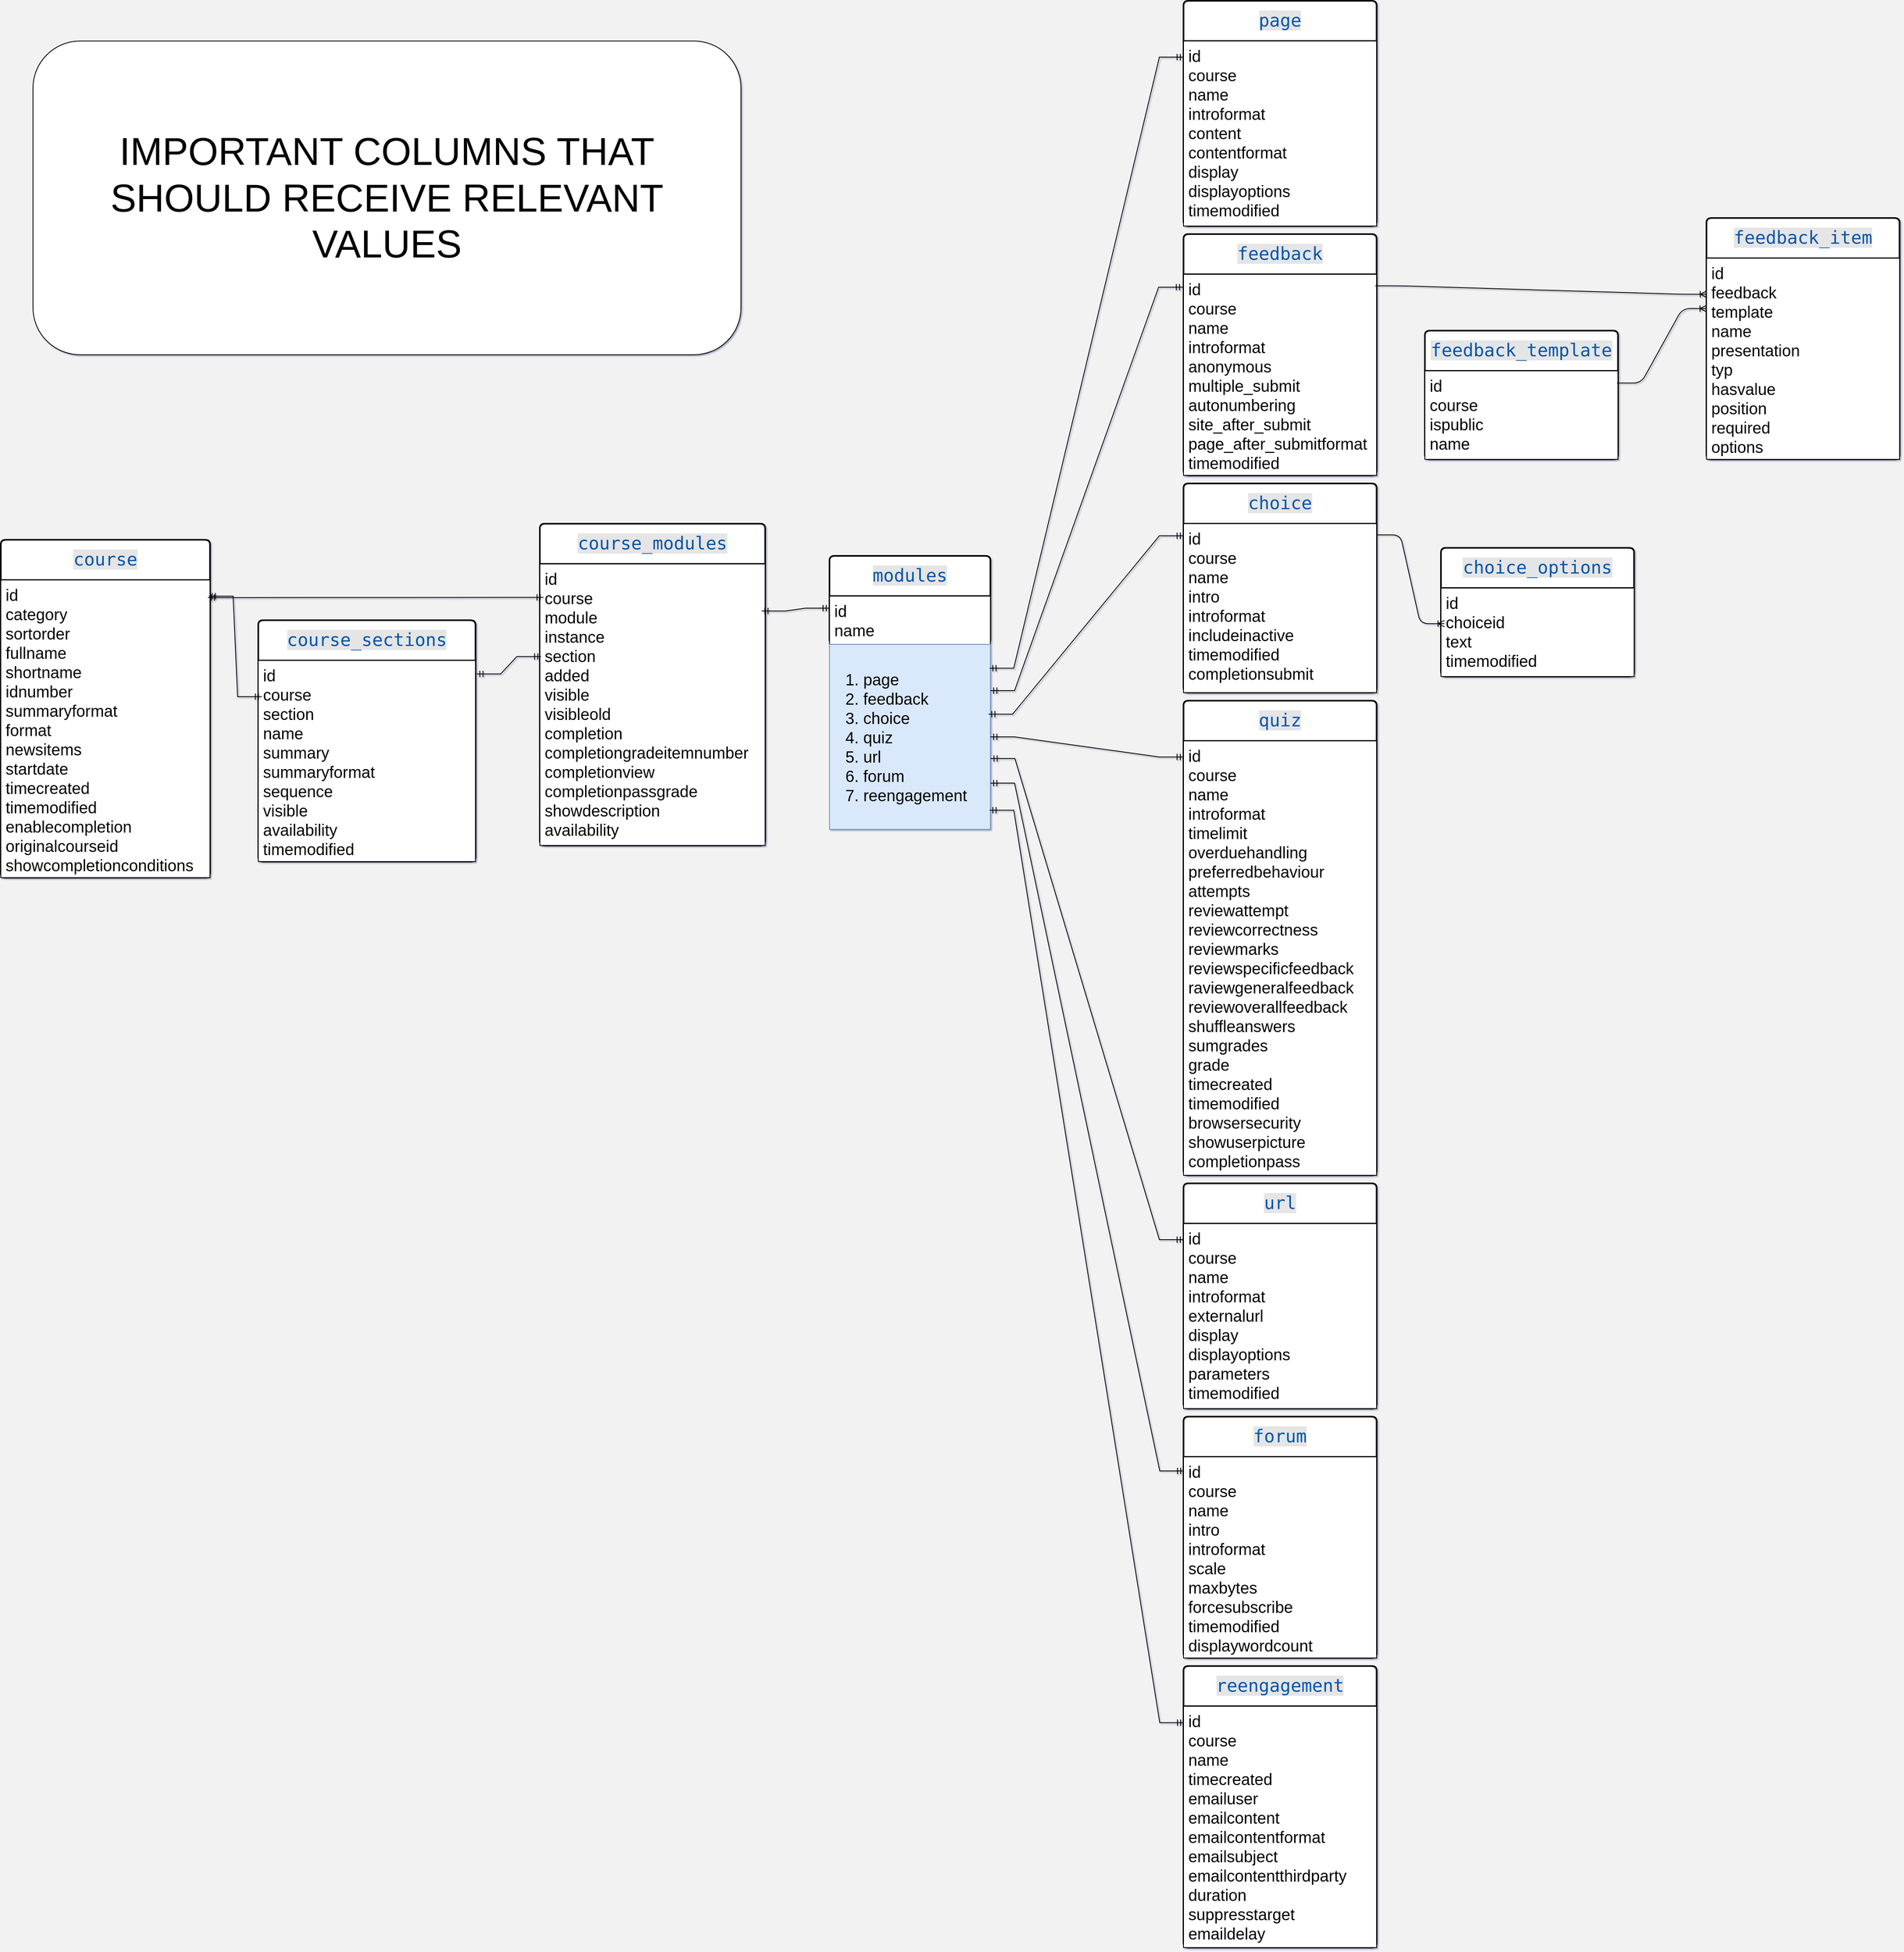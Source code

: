 <mxfile>
    <diagram name="Página-1" id="pwffkeNjvcXLnG-cJtHJ">
        <mxGraphModel dx="6385" dy="2895" grid="1" gridSize="10" guides="1" tooltips="1" connect="1" arrows="1" fold="1" page="1" pageScale="1" pageWidth="1920" pageHeight="1200" background="light-dark(#f2f2f2, #313131)" math="0" shadow="1">
            <root>
                <mxCell id="0"/>
                <mxCell id="1" parent="0"/>
                <mxCell id="7yvUDdmi210qswCJpNzK-16" value="&lt;span style=&quot;color: rgb(0, 85, 170); font-family: monospace; text-align: left; background-color: rgb(229, 229, 229);&quot;&gt;&lt;font&gt;course&lt;/font&gt;&lt;/span&gt;" style="swimlane;childLayout=stackLayout;horizontal=1;startSize=50;horizontalStack=0;rounded=1;fontSize=22;fontStyle=0;strokeWidth=2;resizeParent=0;resizeLast=1;shadow=0;dashed=0;align=center;arcSize=4;whiteSpace=wrap;html=1;" parent="1" vertex="1">
                    <mxGeometry x="50" y="700" width="260" height="420" as="geometry"/>
                </mxCell>
                <mxCell id="7yvUDdmi210qswCJpNzK-17" value="id&lt;div&gt;&lt;div&gt;category&lt;/div&gt;&lt;div&gt;&lt;span style=&quot;background-color: initial;&quot;&gt;sortorder&lt;/span&gt;&lt;/div&gt;&lt;div&gt;fullname&lt;/div&gt;&lt;div&gt;shortname&lt;/div&gt;&lt;div&gt;idnumber&lt;/div&gt;&lt;div&gt;summaryformat&lt;/div&gt;&lt;div&gt;format&lt;/div&gt;&lt;div&gt;newsitems&lt;/div&gt;&lt;div&gt;startdate&lt;/div&gt;&lt;div&gt;timecreated&lt;/div&gt;&lt;div&gt;timemodified&lt;/div&gt;&lt;div&gt;enablecompletion&amp;nbsp;&lt;/div&gt;&lt;div&gt;originalcourseid&lt;/div&gt;&lt;div&gt;showcompletionconditions&lt;/div&gt;&lt;/div&gt;" style="align=left;spacingLeft=4;fontSize=20;verticalAlign=top;resizable=0;rotatable=0;part=1;html=1;strokeWidth=1;" parent="7yvUDdmi210qswCJpNzK-16" vertex="1">
                    <mxGeometry y="50" width="260" height="370" as="geometry"/>
                </mxCell>
                <mxCell id="7yvUDdmi210qswCJpNzK-18" value="&lt;span style=&quot;color: rgb(0, 85, 170); font-family: monospace; text-align: left; background-color: rgb(229, 229, 229);&quot;&gt;&lt;font&gt;course_modules&lt;/font&gt;&lt;/span&gt;" style="swimlane;childLayout=stackLayout;horizontal=1;startSize=50;horizontalStack=0;rounded=1;fontSize=22;fontStyle=0;strokeWidth=2;resizeParent=0;resizeLast=1;shadow=0;dashed=0;align=center;arcSize=4;whiteSpace=wrap;html=1;" parent="1" vertex="1">
                    <mxGeometry x="720" y="680" width="280" height="400" as="geometry"/>
                </mxCell>
                <mxCell id="7yvUDdmi210qswCJpNzK-19" value="id&lt;div&gt;course&lt;/div&gt;&lt;div&gt;module&lt;/div&gt;&lt;div&gt;instance&lt;/div&gt;&lt;div&gt;section&lt;/div&gt;&lt;div&gt;added&lt;/div&gt;&lt;div&gt;visible&lt;/div&gt;&lt;div&gt;visibleold&lt;/div&gt;&lt;div&gt;completion&lt;/div&gt;&lt;div&gt;completiongradeitemnumber&lt;/div&gt;&lt;div&gt;completionview&lt;/div&gt;&lt;div&gt;completionpassgrade&lt;/div&gt;&lt;div&gt;showdescription&lt;/div&gt;&lt;div&gt;availability&lt;/div&gt;" style="align=left;spacingLeft=4;fontSize=20;verticalAlign=top;resizable=0;rotatable=0;part=1;html=1;strokeWidth=1;" parent="7yvUDdmi210qswCJpNzK-18" vertex="1">
                    <mxGeometry y="50" width="280" height="350" as="geometry"/>
                </mxCell>
                <mxCell id="7yvUDdmi210qswCJpNzK-20" value="&lt;span style=&quot;color: rgb(0, 85, 170); font-family: monospace; text-align: left; background-color: rgb(229, 229, 229);&quot;&gt;&lt;font&gt;course_sections&lt;/font&gt;&lt;/span&gt;" style="swimlane;childLayout=stackLayout;horizontal=1;startSize=50;horizontalStack=0;rounded=1;fontSize=22;fontStyle=0;strokeWidth=2;resizeParent=0;resizeLast=1;shadow=0;dashed=0;align=center;arcSize=4;whiteSpace=wrap;html=1;" parent="1" vertex="1">
                    <mxGeometry x="370" y="800" width="270" height="300" as="geometry"/>
                </mxCell>
                <mxCell id="7yvUDdmi210qswCJpNzK-21" value="id&lt;div&gt;course&lt;/div&gt;&lt;div&gt;section&lt;/div&gt;&lt;div&gt;name&lt;/div&gt;&lt;div&gt;summary&lt;/div&gt;&lt;div&gt;summaryformat&lt;/div&gt;&lt;div&gt;sequence&lt;/div&gt;&lt;div&gt;visible&lt;/div&gt;&lt;div&gt;availability&lt;/div&gt;&lt;div&gt;timemodified&lt;/div&gt;" style="align=left;spacingLeft=4;fontSize=20;verticalAlign=top;resizable=0;rotatable=0;part=1;html=1;strokeWidth=1;" parent="7yvUDdmi210qswCJpNzK-20" vertex="1">
                    <mxGeometry y="50" width="270" height="250" as="geometry"/>
                </mxCell>
                <mxCell id="7yvUDdmi210qswCJpNzK-22" value="&lt;span style=&quot;color: rgb(0, 85, 170); font-family: monospace; text-align: left; background-color: rgb(229, 229, 229);&quot;&gt;&lt;font&gt;modules&lt;/font&gt;&lt;/span&gt;" style="swimlane;childLayout=stackLayout;horizontal=1;startSize=50;horizontalStack=0;rounded=1;fontSize=22;fontStyle=0;strokeWidth=2;resizeParent=0;resizeLast=1;shadow=0;dashed=0;align=center;arcSize=4;whiteSpace=wrap;html=1;" parent="1" vertex="1">
                    <mxGeometry x="1080" y="720" width="200" height="110" as="geometry"/>
                </mxCell>
                <mxCell id="7yvUDdmi210qswCJpNzK-23" value="id&lt;div&gt;name&lt;/div&gt;" style="align=left;spacingLeft=4;fontSize=20;verticalAlign=top;resizable=0;rotatable=0;part=1;html=1;strokeWidth=1;" parent="7yvUDdmi210qswCJpNzK-22" vertex="1">
                    <mxGeometry y="50" width="200" height="60" as="geometry"/>
                </mxCell>
                <mxCell id="7yvUDdmi210qswCJpNzK-25" value="&lt;ol&gt;&lt;li&gt;&lt;span style=&quot;background-color: transparent; color: light-dark(rgb(0, 0, 0), rgb(255, 255, 255));&quot;&gt;page&lt;/span&gt;&lt;/li&gt;&lt;li&gt;feedback&lt;/li&gt;&lt;li&gt;choice&lt;/li&gt;&lt;li&gt;quiz&lt;/li&gt;&lt;li&gt;url&lt;/li&gt;&lt;li&gt;&lt;span style=&quot;background-color: transparent; color: light-dark(rgb(0, 0, 0), rgb(255, 255, 255));&quot;&gt;forum&lt;/span&gt;&lt;/li&gt;&lt;li&gt;reengagement&lt;/li&gt;&lt;/ol&gt;" style="text;html=1;align=left;verticalAlign=middle;whiteSpace=wrap;rounded=0;fontSize=20;fillColor=#dae8fc;strokeColor=#6c8ebf;glass=0;shadow=0;gradientColor=none;" parent="1" vertex="1">
                    <mxGeometry x="1080" y="830" width="200" height="230" as="geometry"/>
                </mxCell>
                <mxCell id="7yvUDdmi210qswCJpNzK-26" value="&lt;span style=&quot;color: rgb(0, 85, 170); font-family: monospace; text-align: left; background-color: rgb(229, 229, 229);&quot;&gt;&lt;font&gt;reengagement&lt;/font&gt;&lt;/span&gt;" style="swimlane;childLayout=stackLayout;horizontal=1;startSize=50;horizontalStack=0;rounded=1;fontSize=22;fontStyle=0;strokeWidth=2;resizeParent=0;resizeLast=1;shadow=0;dashed=0;align=center;arcSize=4;whiteSpace=wrap;html=1;" parent="1" vertex="1">
                    <mxGeometry x="1520" y="2100" width="240" height="350" as="geometry"/>
                </mxCell>
                <mxCell id="7yvUDdmi210qswCJpNzK-27" value="id&lt;div&gt;course&lt;/div&gt;&lt;div&gt;name&lt;/div&gt;&lt;div&gt;timecreated&lt;/div&gt;&lt;div&gt;emailuser&lt;/div&gt;&lt;div&gt;emailcontent&lt;/div&gt;&lt;div&gt;emailcontentformat&lt;/div&gt;&lt;div&gt;emailsubject&lt;/div&gt;&lt;div&gt;emailcontentthirdparty&lt;/div&gt;&lt;div&gt;duration&lt;/div&gt;&lt;div&gt;suppresstarget&lt;/div&gt;&lt;div&gt;emaildelay&lt;/div&gt;" style="align=left;spacingLeft=4;fontSize=20;verticalAlign=top;resizable=0;rotatable=0;part=1;html=1;strokeWidth=1;" parent="7yvUDdmi210qswCJpNzK-26" vertex="1">
                    <mxGeometry y="50" width="240" height="300" as="geometry"/>
                </mxCell>
                <mxCell id="13C-WLvi4TpFE8Ketc-c-3" value="&lt;span style=&quot;color: rgb(0, 85, 170); font-family: monospace; text-align: left; background-color: rgb(229, 229, 229);&quot;&gt;&lt;font&gt;forum&lt;/font&gt;&lt;/span&gt;" style="swimlane;childLayout=stackLayout;horizontal=1;startSize=50;horizontalStack=0;rounded=1;fontSize=22;fontStyle=0;strokeWidth=2;resizeParent=0;resizeLast=1;shadow=0;dashed=0;align=center;arcSize=4;whiteSpace=wrap;html=1;" parent="1" vertex="1">
                    <mxGeometry x="1520" y="1790" width="240" height="300" as="geometry"/>
                </mxCell>
                <mxCell id="13C-WLvi4TpFE8Ketc-c-4" value="id&lt;div&gt;course&lt;/div&gt;&lt;div&gt;name&lt;/div&gt;&lt;div&gt;intro&lt;/div&gt;&lt;div&gt;introformat&lt;/div&gt;&lt;div&gt;scale&lt;/div&gt;&lt;div&gt;maxbytes&lt;/div&gt;&lt;div&gt;forcesubscribe&lt;/div&gt;&lt;div&gt;timemodified&lt;/div&gt;&lt;div&gt;displaywordcount&lt;/div&gt;" style="align=left;spacingLeft=4;fontSize=20;verticalAlign=top;resizable=0;rotatable=0;part=1;html=1;strokeWidth=1;" parent="13C-WLvi4TpFE8Ketc-c-3" vertex="1">
                    <mxGeometry y="50" width="240" height="250" as="geometry"/>
                </mxCell>
                <mxCell id="13C-WLvi4TpFE8Ketc-c-7" value="" style="edgeStyle=entityRelationEdgeStyle;fontSize=12;html=1;endArrow=ERmandOne;startArrow=ERmandOne;rounded=0;exitX=0.995;exitY=0.896;exitDx=0;exitDy=0;exitPerimeter=0;entryX=0.002;entryY=0.068;entryDx=0;entryDy=0;entryPerimeter=0;" parent="1" source="7yvUDdmi210qswCJpNzK-25" target="7yvUDdmi210qswCJpNzK-27" edge="1">
                    <mxGeometry width="100" height="100" relative="1" as="geometry">
                        <mxPoint x="230.0" y="2070" as="sourcePoint"/>
                        <mxPoint x="380.12" y="2789.99" as="targetPoint"/>
                    </mxGeometry>
                </mxCell>
                <mxCell id="13C-WLvi4TpFE8Ketc-c-8" value="" style="edgeStyle=entityRelationEdgeStyle;fontSize=12;html=1;endArrow=ERmandOne;startArrow=ERmandOne;rounded=0;exitX=1;exitY=0.75;exitDx=0;exitDy=0;entryX=0.002;entryY=0.07;entryDx=0;entryDy=0;entryPerimeter=0;" parent="1" source="7yvUDdmi210qswCJpNzK-25" target="13C-WLvi4TpFE8Ketc-c-4" edge="1">
                    <mxGeometry width="100" height="100" relative="1" as="geometry">
                        <mxPoint x="310.0" y="1980.0" as="sourcePoint"/>
                        <mxPoint x="554.0" y="2390.05" as="targetPoint"/>
                        <Array as="points">
                            <mxPoint x="1633.6" y="1212.2"/>
                            <mxPoint x="1653.6" y="1222.2"/>
                        </Array>
                    </mxGeometry>
                </mxCell>
                <mxCell id="13C-WLvi4TpFE8Ketc-c-9" value="" style="edgeStyle=entityRelationEdgeStyle;fontSize=12;html=1;endArrow=ERmandOne;startArrow=ERmandOne;rounded=0;exitX=0.984;exitY=0.167;exitDx=0;exitDy=0;exitPerimeter=0;entryX=0;entryY=0.25;entryDx=0;entryDy=0;" parent="1" source="7yvUDdmi210qswCJpNzK-19" target="7yvUDdmi210qswCJpNzK-23" edge="1">
                    <mxGeometry width="100" height="100" relative="1" as="geometry">
                        <mxPoint x="1510" y="1040" as="sourcePoint"/>
                        <mxPoint x="1610" y="940" as="targetPoint"/>
                    </mxGeometry>
                </mxCell>
                <mxCell id="13C-WLvi4TpFE8Ketc-c-10" value="&lt;span style=&quot;color: rgb(0, 85, 170); font-family: monospace; text-align: left; background-color: rgb(229, 229, 229);&quot;&gt;&lt;font&gt;url&lt;/font&gt;&lt;/span&gt;" style="swimlane;childLayout=stackLayout;horizontal=1;startSize=50;horizontalStack=0;rounded=1;fontSize=22;fontStyle=0;strokeWidth=2;resizeParent=0;resizeLast=1;shadow=0;dashed=0;align=center;arcSize=4;whiteSpace=wrap;html=1;" parent="1" vertex="1">
                    <mxGeometry x="1520" y="1500" width="240" height="280" as="geometry"/>
                </mxCell>
                <mxCell id="13C-WLvi4TpFE8Ketc-c-11" value="id&lt;div&gt;course&lt;/div&gt;&lt;div&gt;name&lt;/div&gt;&lt;div&gt;introformat&lt;/div&gt;&lt;div&gt;externalurl&lt;/div&gt;&lt;div&gt;display&lt;/div&gt;&lt;div&gt;displayoptions&lt;/div&gt;&lt;div&gt;parameters&lt;/div&gt;&lt;div&gt;timemodified&lt;/div&gt;" style="align=left;spacingLeft=4;fontSize=20;verticalAlign=top;resizable=0;rotatable=0;part=1;html=1;strokeWidth=1;" parent="13C-WLvi4TpFE8Ketc-c-10" vertex="1">
                    <mxGeometry y="50" width="240" height="230" as="geometry"/>
                </mxCell>
                <mxCell id="13C-WLvi4TpFE8Ketc-c-12" value="" style="edgeStyle=entityRelationEdgeStyle;fontSize=12;html=1;endArrow=ERmandOne;startArrow=ERmandOne;rounded=0;exitX=1.002;exitY=0.617;exitDx=0;exitDy=0;exitPerimeter=0;entryX=0;entryY=0.25;entryDx=0;entryDy=0;" parent="1" source="7yvUDdmi210qswCJpNzK-25" target="13C-WLvi4TpFE8Ketc-c-10" edge="1">
                    <mxGeometry width="100" height="100" relative="1" as="geometry">
                        <mxPoint x="1080" y="1480" as="sourcePoint"/>
                        <mxPoint x="1180" y="1380" as="targetPoint"/>
                        <Array as="points">
                            <mxPoint x="1170" y="1450"/>
                            <mxPoint x="1220" y="1480"/>
                            <mxPoint x="1170" y="1410"/>
                            <mxPoint x="1530" y="850"/>
                            <mxPoint x="1320" y="1220"/>
                            <mxPoint x="1290" y="1270"/>
                        </Array>
                    </mxGeometry>
                </mxCell>
                <mxCell id="13C-WLvi4TpFE8Ketc-c-13" value="&lt;span style=&quot;color: rgb(0, 85, 170); font-family: monospace; text-align: left; background-color: rgb(229, 229, 229);&quot;&gt;&lt;font&gt;quiz&lt;/font&gt;&lt;/span&gt;" style="swimlane;childLayout=stackLayout;horizontal=1;startSize=50;horizontalStack=0;rounded=1;fontSize=22;fontStyle=0;strokeWidth=2;resizeParent=0;resizeLast=1;shadow=0;dashed=0;align=center;arcSize=4;whiteSpace=wrap;html=1;" parent="1" vertex="1">
                    <mxGeometry x="1520" y="900" width="240" height="590" as="geometry"/>
                </mxCell>
                <mxCell id="13C-WLvi4TpFE8Ketc-c-14" value="id&lt;div&gt;course&lt;/div&gt;&lt;div&gt;name&lt;/div&gt;&lt;div&gt;introformat&lt;/div&gt;&lt;div&gt;timelimit&lt;/div&gt;&lt;div&gt;overduehandling&lt;/div&gt;&lt;div&gt;preferredbehaviour&lt;/div&gt;&lt;div&gt;attempts&lt;/div&gt;&lt;div&gt;reviewattempt&lt;/div&gt;&lt;div&gt;reviewcorrectness&lt;/div&gt;&lt;div&gt;reviewmarks&lt;/div&gt;&lt;div&gt;reviewspecificfeedback&lt;/div&gt;&lt;div&gt;raviewgeneralfeedback&lt;/div&gt;&lt;div&gt;reviewoverallfeedback&lt;/div&gt;&lt;div&gt;shuffleanswers&lt;/div&gt;&lt;div&gt;sumgrades&lt;/div&gt;&lt;div&gt;grade&lt;/div&gt;&lt;div&gt;timecreated&lt;/div&gt;&lt;div&gt;timemodified&lt;/div&gt;&lt;div&gt;browsersecurity&lt;/div&gt;&lt;div&gt;showuserpicture&lt;/div&gt;&lt;div&gt;completionpass&lt;/div&gt;" style="align=left;spacingLeft=4;fontSize=20;verticalAlign=top;resizable=0;rotatable=0;part=1;html=1;strokeWidth=1;" parent="13C-WLvi4TpFE8Ketc-c-13" vertex="1">
                    <mxGeometry y="50" width="240" height="540" as="geometry"/>
                </mxCell>
                <mxCell id="13C-WLvi4TpFE8Ketc-c-15" value="" style="edgeStyle=entityRelationEdgeStyle;fontSize=12;html=1;endArrow=ERmandOne;startArrow=ERmandOne;rounded=0;exitX=1;exitY=0.5;exitDx=0;exitDy=0;entryX=0;entryY=0.037;entryDx=0;entryDy=0;entryPerimeter=0;" parent="1" source="7yvUDdmi210qswCJpNzK-25" target="13C-WLvi4TpFE8Ketc-c-14" edge="1">
                    <mxGeometry width="100" height="100" relative="1" as="geometry">
                        <mxPoint x="350" y="1810" as="sourcePoint"/>
                        <mxPoint x="450" y="1710" as="targetPoint"/>
                    </mxGeometry>
                </mxCell>
                <mxCell id="13C-WLvi4TpFE8Ketc-c-16" value="&lt;span style=&quot;color: rgb(0, 85, 170); font-family: monospace; text-align: left; background-color: rgb(229, 229, 229);&quot;&gt;&lt;font&gt;choice&lt;/font&gt;&lt;/span&gt;" style="swimlane;childLayout=stackLayout;horizontal=1;startSize=50;horizontalStack=0;rounded=1;fontSize=22;fontStyle=0;strokeWidth=2;resizeParent=0;resizeLast=1;shadow=0;dashed=0;align=center;arcSize=4;whiteSpace=wrap;html=1;" parent="1" vertex="1">
                    <mxGeometry x="1520" y="630" width="240" height="260" as="geometry"/>
                </mxCell>
                <mxCell id="13C-WLvi4TpFE8Ketc-c-17" value="id&lt;div&gt;course&lt;/div&gt;&lt;div&gt;name&lt;/div&gt;&lt;div&gt;intro&lt;/div&gt;&lt;div&gt;introformat&lt;/div&gt;&lt;div&gt;includeinactive&lt;/div&gt;&lt;div&gt;timemodified&lt;/div&gt;&lt;div&gt;completionsubmit&lt;/div&gt;" style="align=left;spacingLeft=4;fontSize=20;verticalAlign=top;resizable=0;rotatable=0;part=1;html=1;strokeWidth=1;" parent="13C-WLvi4TpFE8Ketc-c-16" vertex="1">
                    <mxGeometry y="50" width="240" height="210" as="geometry"/>
                </mxCell>
                <mxCell id="13C-WLvi4TpFE8Ketc-c-18" value="" style="edgeStyle=entityRelationEdgeStyle;fontSize=12;html=1;endArrow=ERmandOne;startArrow=ERmandOne;rounded=0;exitX=0.988;exitY=0.377;exitDx=0;exitDy=0;exitPerimeter=0;entryX=0;entryY=0.25;entryDx=0;entryDy=0;" parent="1" source="7yvUDdmi210qswCJpNzK-25" target="13C-WLvi4TpFE8Ketc-c-16" edge="1">
                    <mxGeometry width="100" height="100" relative="1" as="geometry">
                        <mxPoint x="370.0" y="1879.09" as="sourcePoint"/>
                        <mxPoint x="1201.4" y="1810.0" as="targetPoint"/>
                        <Array as="points">
                            <mxPoint x="940.2" y="1760.05"/>
                        </Array>
                    </mxGeometry>
                </mxCell>
                <mxCell id="13C-WLvi4TpFE8Ketc-c-19" value="&lt;span style=&quot;color: rgb(0, 85, 170); font-family: monospace; text-align: left; background-color: rgb(229, 229, 229);&quot;&gt;&lt;font&gt;feedback&lt;/font&gt;&lt;/span&gt;" style="swimlane;childLayout=stackLayout;horizontal=1;startSize=50;horizontalStack=0;rounded=1;fontSize=22;fontStyle=0;strokeWidth=2;resizeParent=0;resizeLast=1;shadow=0;dashed=0;align=center;arcSize=4;whiteSpace=wrap;html=1;" parent="1" vertex="1">
                    <mxGeometry x="1520" y="320" width="240" height="300" as="geometry"/>
                </mxCell>
                <mxCell id="13C-WLvi4TpFE8Ketc-c-20" value="id&lt;div&gt;course&lt;/div&gt;&lt;div&gt;name&lt;/div&gt;&lt;div&gt;introformat&lt;/div&gt;&lt;div&gt;anonymous&lt;/div&gt;&lt;div&gt;multiple_submit&lt;/div&gt;&lt;div&gt;autonumbering&lt;/div&gt;&lt;div&gt;site_after_submit&lt;/div&gt;&lt;div&gt;page_after_submitformat&lt;/div&gt;&lt;div&gt;timemodified&lt;/div&gt;" style="align=left;spacingLeft=4;fontSize=20;verticalAlign=top;resizable=0;rotatable=0;part=1;html=1;strokeWidth=1;" parent="13C-WLvi4TpFE8Ketc-c-19" vertex="1">
                    <mxGeometry y="50" width="240" height="250" as="geometry"/>
                </mxCell>
                <mxCell id="13C-WLvi4TpFE8Ketc-c-21" value="" style="edgeStyle=entityRelationEdgeStyle;fontSize=12;html=1;endArrow=ERmandOne;startArrow=ERmandOne;rounded=0;exitX=1;exitY=0.25;exitDx=0;exitDy=0;entryX=-0.004;entryY=0.064;entryDx=0;entryDy=0;entryPerimeter=0;" parent="1" source="7yvUDdmi210qswCJpNzK-25" target="13C-WLvi4TpFE8Ketc-c-20" edge="1">
                    <mxGeometry width="100" height="100" relative="1" as="geometry">
                        <mxPoint x="440.0" y="1770.0" as="sourcePoint"/>
                        <mxPoint x="1594.44" y="1580.85" as="targetPoint"/>
                        <Array as="points">
                            <mxPoint x="1051.8" y="1481.1"/>
                        </Array>
                    </mxGeometry>
                </mxCell>
                <mxCell id="13C-WLvi4TpFE8Ketc-c-22" value="&lt;span style=&quot;color: rgb(0, 85, 170); font-family: monospace; text-align: left; background-color: rgb(229, 229, 229);&quot;&gt;&lt;font&gt;page&lt;/font&gt;&lt;/span&gt;" style="swimlane;childLayout=stackLayout;horizontal=1;startSize=50;horizontalStack=0;rounded=1;fontSize=22;fontStyle=0;strokeWidth=2;resizeParent=0;resizeLast=1;shadow=0;dashed=0;align=center;arcSize=4;whiteSpace=wrap;html=1;" parent="1" vertex="1">
                    <mxGeometry x="1520" y="30" width="240" height="280" as="geometry"/>
                </mxCell>
                <mxCell id="13C-WLvi4TpFE8Ketc-c-23" value="id&lt;div&gt;course&lt;/div&gt;&lt;div&gt;name&lt;/div&gt;&lt;div&gt;introformat&lt;/div&gt;&lt;div&gt;content&lt;/div&gt;&lt;div&gt;contentformat&lt;/div&gt;&lt;div&gt;display&lt;/div&gt;&lt;div&gt;displayoptions&lt;/div&gt;&lt;div&gt;timemodified&lt;/div&gt;" style="align=left;spacingLeft=4;fontSize=20;verticalAlign=top;resizable=0;rotatable=0;part=1;html=1;strokeWidth=1;" parent="13C-WLvi4TpFE8Ketc-c-22" vertex="1">
                    <mxGeometry y="50" width="240" height="230" as="geometry"/>
                </mxCell>
                <mxCell id="13C-WLvi4TpFE8Ketc-c-24" value="" style="edgeStyle=entityRelationEdgeStyle;fontSize=12;html=1;endArrow=ERmandOne;startArrow=ERmandOne;rounded=0;exitX=0.995;exitY=0.129;exitDx=0;exitDy=0;exitPerimeter=0;entryX=0;entryY=0.25;entryDx=0;entryDy=0;" parent="1" source="7yvUDdmi210qswCJpNzK-25" target="13C-WLvi4TpFE8Ketc-c-22" edge="1">
                    <mxGeometry width="100" height="100" relative="1" as="geometry">
                        <mxPoint x="310" y="1618" as="sourcePoint"/>
                        <mxPoint x="660" y="1440" as="targetPoint"/>
                    </mxGeometry>
                </mxCell>
                <mxCell id="13C-WLvi4TpFE8Ketc-c-31" value="" style="edgeStyle=entityRelationEdgeStyle;fontSize=12;html=1;endArrow=ERmandOne;startArrow=ERmandOne;rounded=0;exitX=0.995;exitY=0.054;exitDx=0;exitDy=0;exitPerimeter=0;entryX=0.016;entryY=0.18;entryDx=0;entryDy=0;entryPerimeter=0;" parent="1" source="7yvUDdmi210qswCJpNzK-17" target="7yvUDdmi210qswCJpNzK-21" edge="1">
                    <mxGeometry width="100" height="100" relative="1" as="geometry">
                        <mxPoint x="450" y="890" as="sourcePoint"/>
                        <mxPoint x="550" y="790" as="targetPoint"/>
                    </mxGeometry>
                </mxCell>
                <mxCell id="13C-WLvi4TpFE8Ketc-c-32" value="" style="edgeStyle=entityRelationEdgeStyle;fontSize=12;html=1;endArrow=ERmandOne;startArrow=ERmandOne;rounded=0;exitX=1.005;exitY=0.067;exitDx=0;exitDy=0;exitPerimeter=0;entryX=0.005;entryY=0.329;entryDx=0;entryDy=0;entryPerimeter=0;" parent="1" source="7yvUDdmi210qswCJpNzK-21" target="7yvUDdmi210qswCJpNzK-19" edge="1">
                    <mxGeometry width="100" height="100" relative="1" as="geometry">
                        <mxPoint x="710" y="1520" as="sourcePoint"/>
                        <mxPoint x="810" y="1420" as="targetPoint"/>
                    </mxGeometry>
                </mxCell>
                <mxCell id="13C-WLvi4TpFE8Ketc-c-33" value="" style="edgeStyle=entityRelationEdgeStyle;fontSize=12;html=1;endArrow=ERmandOne;startArrow=ERmandOne;rounded=0;exitX=0.99;exitY=0.059;exitDx=0;exitDy=0;exitPerimeter=0;entryX=0.016;entryY=0.119;entryDx=0;entryDy=0;entryPerimeter=0;" parent="1" source="7yvUDdmi210qswCJpNzK-17" target="7yvUDdmi210qswCJpNzK-19" edge="1">
                    <mxGeometry width="100" height="100" relative="1" as="geometry">
                        <mxPoint x="660" y="1540" as="sourcePoint"/>
                        <mxPoint x="760" y="1440" as="targetPoint"/>
                    </mxGeometry>
                </mxCell>
                <mxCell id="3" value="" style="rounded=1;whiteSpace=wrap;html=1;" vertex="1" parent="1">
                    <mxGeometry x="90" y="80" width="880" height="390" as="geometry"/>
                </mxCell>
                <mxCell id="2" value="&lt;font style=&quot;font-size: 48px;&quot;&gt;IMPORTANT COLUMNS THAT SHOULD RECEIVE RELEVANT VALUES&lt;/font&gt;" style="text;html=1;align=center;verticalAlign=middle;whiteSpace=wrap;rounded=0;" vertex="1" parent="1">
                    <mxGeometry x="120" y="120" width="820" height="310" as="geometry"/>
                </mxCell>
                <mxCell id="4" value="&lt;span style=&quot;color: rgb(0, 85, 170); font-family: monospace; text-align: left; background-color: rgb(229, 229, 229);&quot;&gt;&lt;font&gt;choice_options&lt;/font&gt;&lt;/span&gt;" style="swimlane;childLayout=stackLayout;horizontal=1;startSize=50;horizontalStack=0;rounded=1;fontSize=22;fontStyle=0;strokeWidth=2;resizeParent=0;resizeLast=1;shadow=0;dashed=0;align=center;arcSize=4;whiteSpace=wrap;html=1;" vertex="1" parent="1">
                    <mxGeometry x="1840" y="710" width="240" height="160" as="geometry"/>
                </mxCell>
                <mxCell id="5" value="id&lt;div&gt;choiceid&lt;/div&gt;&lt;div&gt;text&lt;/div&gt;&lt;div&gt;timemodified&lt;/div&gt;" style="align=left;spacingLeft=4;fontSize=20;verticalAlign=top;resizable=0;rotatable=0;part=1;html=1;strokeWidth=1;" vertex="1" parent="4">
                    <mxGeometry y="50" width="240" height="110" as="geometry"/>
                </mxCell>
                <mxCell id="6" value="" style="edgeStyle=entityRelationEdgeStyle;fontSize=12;html=1;endArrow=ERoneToMany;exitX=0.998;exitY=0.066;exitDx=0;exitDy=0;exitPerimeter=0;entryX=0.018;entryY=0.402;entryDx=0;entryDy=0;entryPerimeter=0;" edge="1" parent="1" source="13C-WLvi4TpFE8Ketc-c-17" target="5">
                    <mxGeometry width="100" height="100" relative="1" as="geometry">
                        <mxPoint x="2140" y="960" as="sourcePoint"/>
                        <mxPoint x="2240" y="860" as="targetPoint"/>
                    </mxGeometry>
                </mxCell>
                <mxCell id="7" value="&lt;span style=&quot;color: rgb(0, 85, 170); font-family: monospace; text-align: left; background-color: rgb(229, 229, 229);&quot;&gt;&lt;font&gt;feedback_item&lt;/font&gt;&lt;/span&gt;" style="swimlane;childLayout=stackLayout;horizontal=1;startSize=50;horizontalStack=0;rounded=1;fontSize=22;fontStyle=0;strokeWidth=2;resizeParent=0;resizeLast=1;shadow=0;dashed=0;align=center;arcSize=4;whiteSpace=wrap;html=1;" vertex="1" parent="1">
                    <mxGeometry x="2170" y="300" width="240" height="300" as="geometry"/>
                </mxCell>
                <mxCell id="8" value="&lt;div&gt;&lt;font color=&quot;#000000&quot;&gt;id&lt;/font&gt;&lt;/div&gt;&lt;div&gt;&lt;font color=&quot;#000000&quot;&gt;feedback&lt;/font&gt;&lt;/div&gt;&lt;div&gt;&lt;font color=&quot;#000000&quot;&gt;template&lt;/font&gt;&lt;/div&gt;&lt;div&gt;&lt;font color=&quot;#000000&quot;&gt;name&lt;/font&gt;&lt;/div&gt;&lt;div&gt;&lt;font color=&quot;#000000&quot;&gt;presentation&lt;/font&gt;&lt;/div&gt;&lt;div&gt;&lt;font color=&quot;#000000&quot;&gt;typ&lt;/font&gt;&lt;/div&gt;&lt;div&gt;&lt;font color=&quot;#000000&quot;&gt;hasvalue&lt;/font&gt;&lt;/div&gt;&lt;div&gt;&lt;font color=&quot;#000000&quot;&gt;position&lt;/font&gt;&lt;/div&gt;&lt;div&gt;&lt;font color=&quot;#000000&quot;&gt;required&lt;/font&gt;&lt;/div&gt;&lt;div&gt;&lt;font color=&quot;#000000&quot;&gt;options&lt;/font&gt;&lt;/div&gt;" style="align=left;spacingLeft=4;fontSize=20;verticalAlign=top;resizable=0;rotatable=0;part=1;html=1;strokeWidth=1;" vertex="1" parent="7">
                    <mxGeometry y="50" width="240" height="250" as="geometry"/>
                </mxCell>
                <mxCell id="9" value="&lt;span style=&quot;color: rgb(0, 85, 170); font-family: monospace; text-align: left; background-color: rgb(229, 229, 229);&quot;&gt;&lt;font&gt;feedback_template&lt;/font&gt;&lt;/span&gt;" style="swimlane;childLayout=stackLayout;horizontal=1;startSize=50;horizontalStack=0;rounded=1;fontSize=22;fontStyle=0;strokeWidth=2;resizeParent=0;resizeLast=1;shadow=0;dashed=0;align=center;arcSize=4;whiteSpace=wrap;html=1;" vertex="1" parent="1">
                    <mxGeometry x="1820" y="440" width="240" height="160" as="geometry"/>
                </mxCell>
                <mxCell id="10" value="id&lt;div&gt;course&lt;/div&gt;&lt;div&gt;ispublic&lt;/div&gt;&lt;div&gt;name&lt;/div&gt;" style="align=left;spacingLeft=4;fontSize=20;verticalAlign=top;resizable=0;rotatable=0;part=1;html=1;strokeWidth=1;" vertex="1" parent="9">
                    <mxGeometry y="50" width="240" height="110" as="geometry"/>
                </mxCell>
                <mxCell id="11" value="" style="edgeStyle=entityRelationEdgeStyle;fontSize=12;html=1;endArrow=ERoneToMany;exitX=0.993;exitY=0.057;exitDx=0;exitDy=0;exitPerimeter=0;entryX=0.001;entryY=0.179;entryDx=0;entryDy=0;entryPerimeter=0;" edge="1" parent="1" source="13C-WLvi4TpFE8Ketc-c-20" target="8">
                    <mxGeometry width="100" height="100" relative="1" as="geometry">
                        <mxPoint x="2130" y="600" as="sourcePoint"/>
                        <mxPoint x="2214" y="710" as="targetPoint"/>
                    </mxGeometry>
                </mxCell>
                <mxCell id="13" value="" style="edgeStyle=entityRelationEdgeStyle;fontSize=12;html=1;endArrow=ERoneToMany;exitX=0.995;exitY=0.138;exitDx=0;exitDy=0;exitPerimeter=0;entryX=0;entryY=0.25;entryDx=0;entryDy=0;" edge="1" parent="1" source="10" target="8">
                    <mxGeometry width="100" height="100" relative="1" as="geometry">
                        <mxPoint x="2150" y="610" as="sourcePoint"/>
                        <mxPoint x="2140" y="770" as="targetPoint"/>
                    </mxGeometry>
                </mxCell>
            </root>
        </mxGraphModel>
    </diagram>
</mxfile>